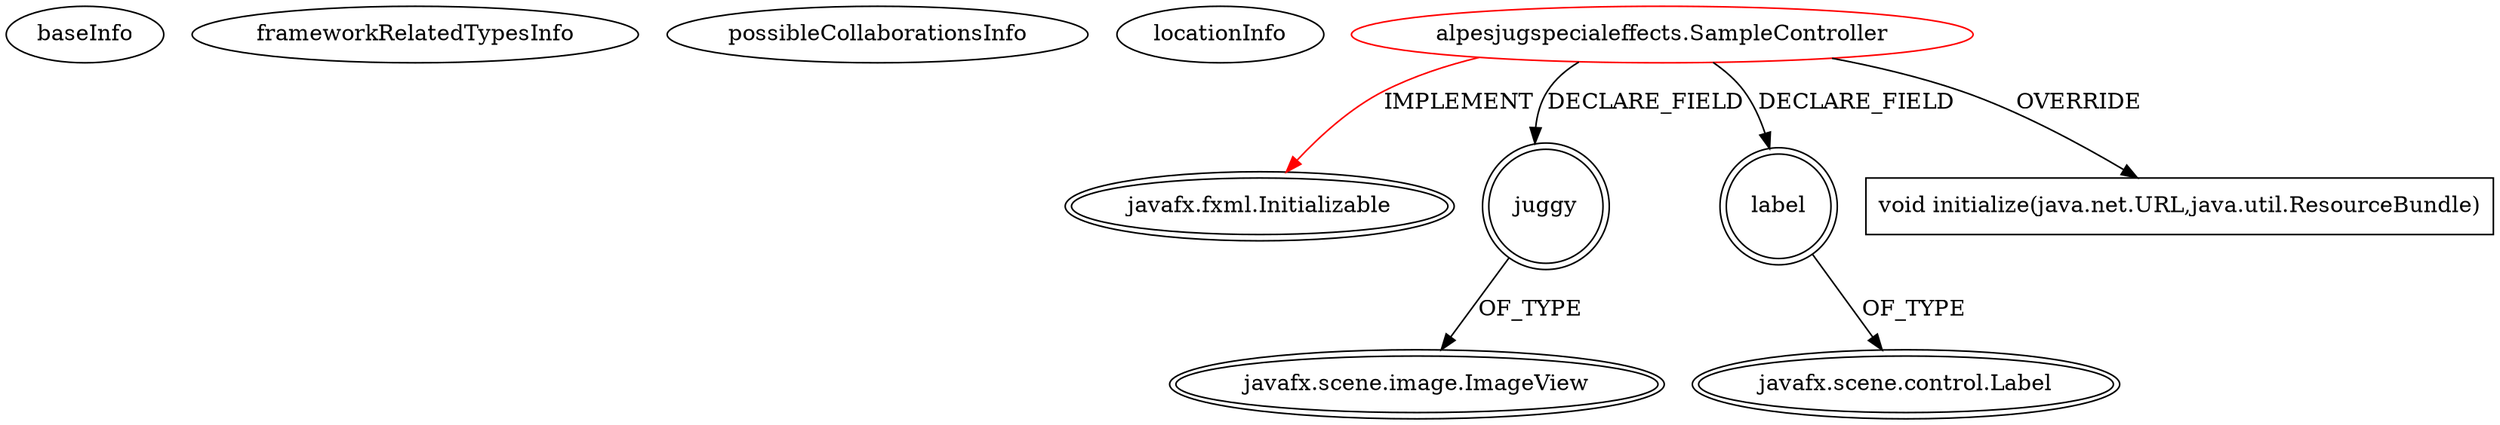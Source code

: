 digraph {
baseInfo[graphId=4306,category="extension_graph",isAnonymous=false,possibleRelation=false]
frameworkRelatedTypesInfo[0="javafx.fxml.Initializable"]
possibleCollaborationsInfo[]
locationInfo[projectName="steveonjava-AlpesJUG",filePath="/steveonjava-AlpesJUG/AlpesJUG-master/AlpesJUGSpecialEffects/src/alpesjugspecialeffects/SampleController.java",contextSignature="SampleController",graphId="4306"]
0[label="alpesjugspecialeffects.SampleController",vertexType="ROOT_CLIENT_CLASS_DECLARATION",isFrameworkType=false,color=red]
1[label="javafx.fxml.Initializable",vertexType="FRAMEWORK_INTERFACE_TYPE",isFrameworkType=true,peripheries=2]
2[label="juggy",vertexType="FIELD_DECLARATION",isFrameworkType=true,peripheries=2,shape=circle]
3[label="javafx.scene.image.ImageView",vertexType="FRAMEWORK_CLASS_TYPE",isFrameworkType=true,peripheries=2]
4[label="label",vertexType="FIELD_DECLARATION",isFrameworkType=true,peripheries=2,shape=circle]
5[label="javafx.scene.control.Label",vertexType="FRAMEWORK_CLASS_TYPE",isFrameworkType=true,peripheries=2]
6[label="void initialize(java.net.URL,java.util.ResourceBundle)",vertexType="OVERRIDING_METHOD_DECLARATION",isFrameworkType=false,shape=box]
0->1[label="IMPLEMENT",color=red]
0->2[label="DECLARE_FIELD"]
2->3[label="OF_TYPE"]
0->4[label="DECLARE_FIELD"]
4->5[label="OF_TYPE"]
0->6[label="OVERRIDE"]
}
